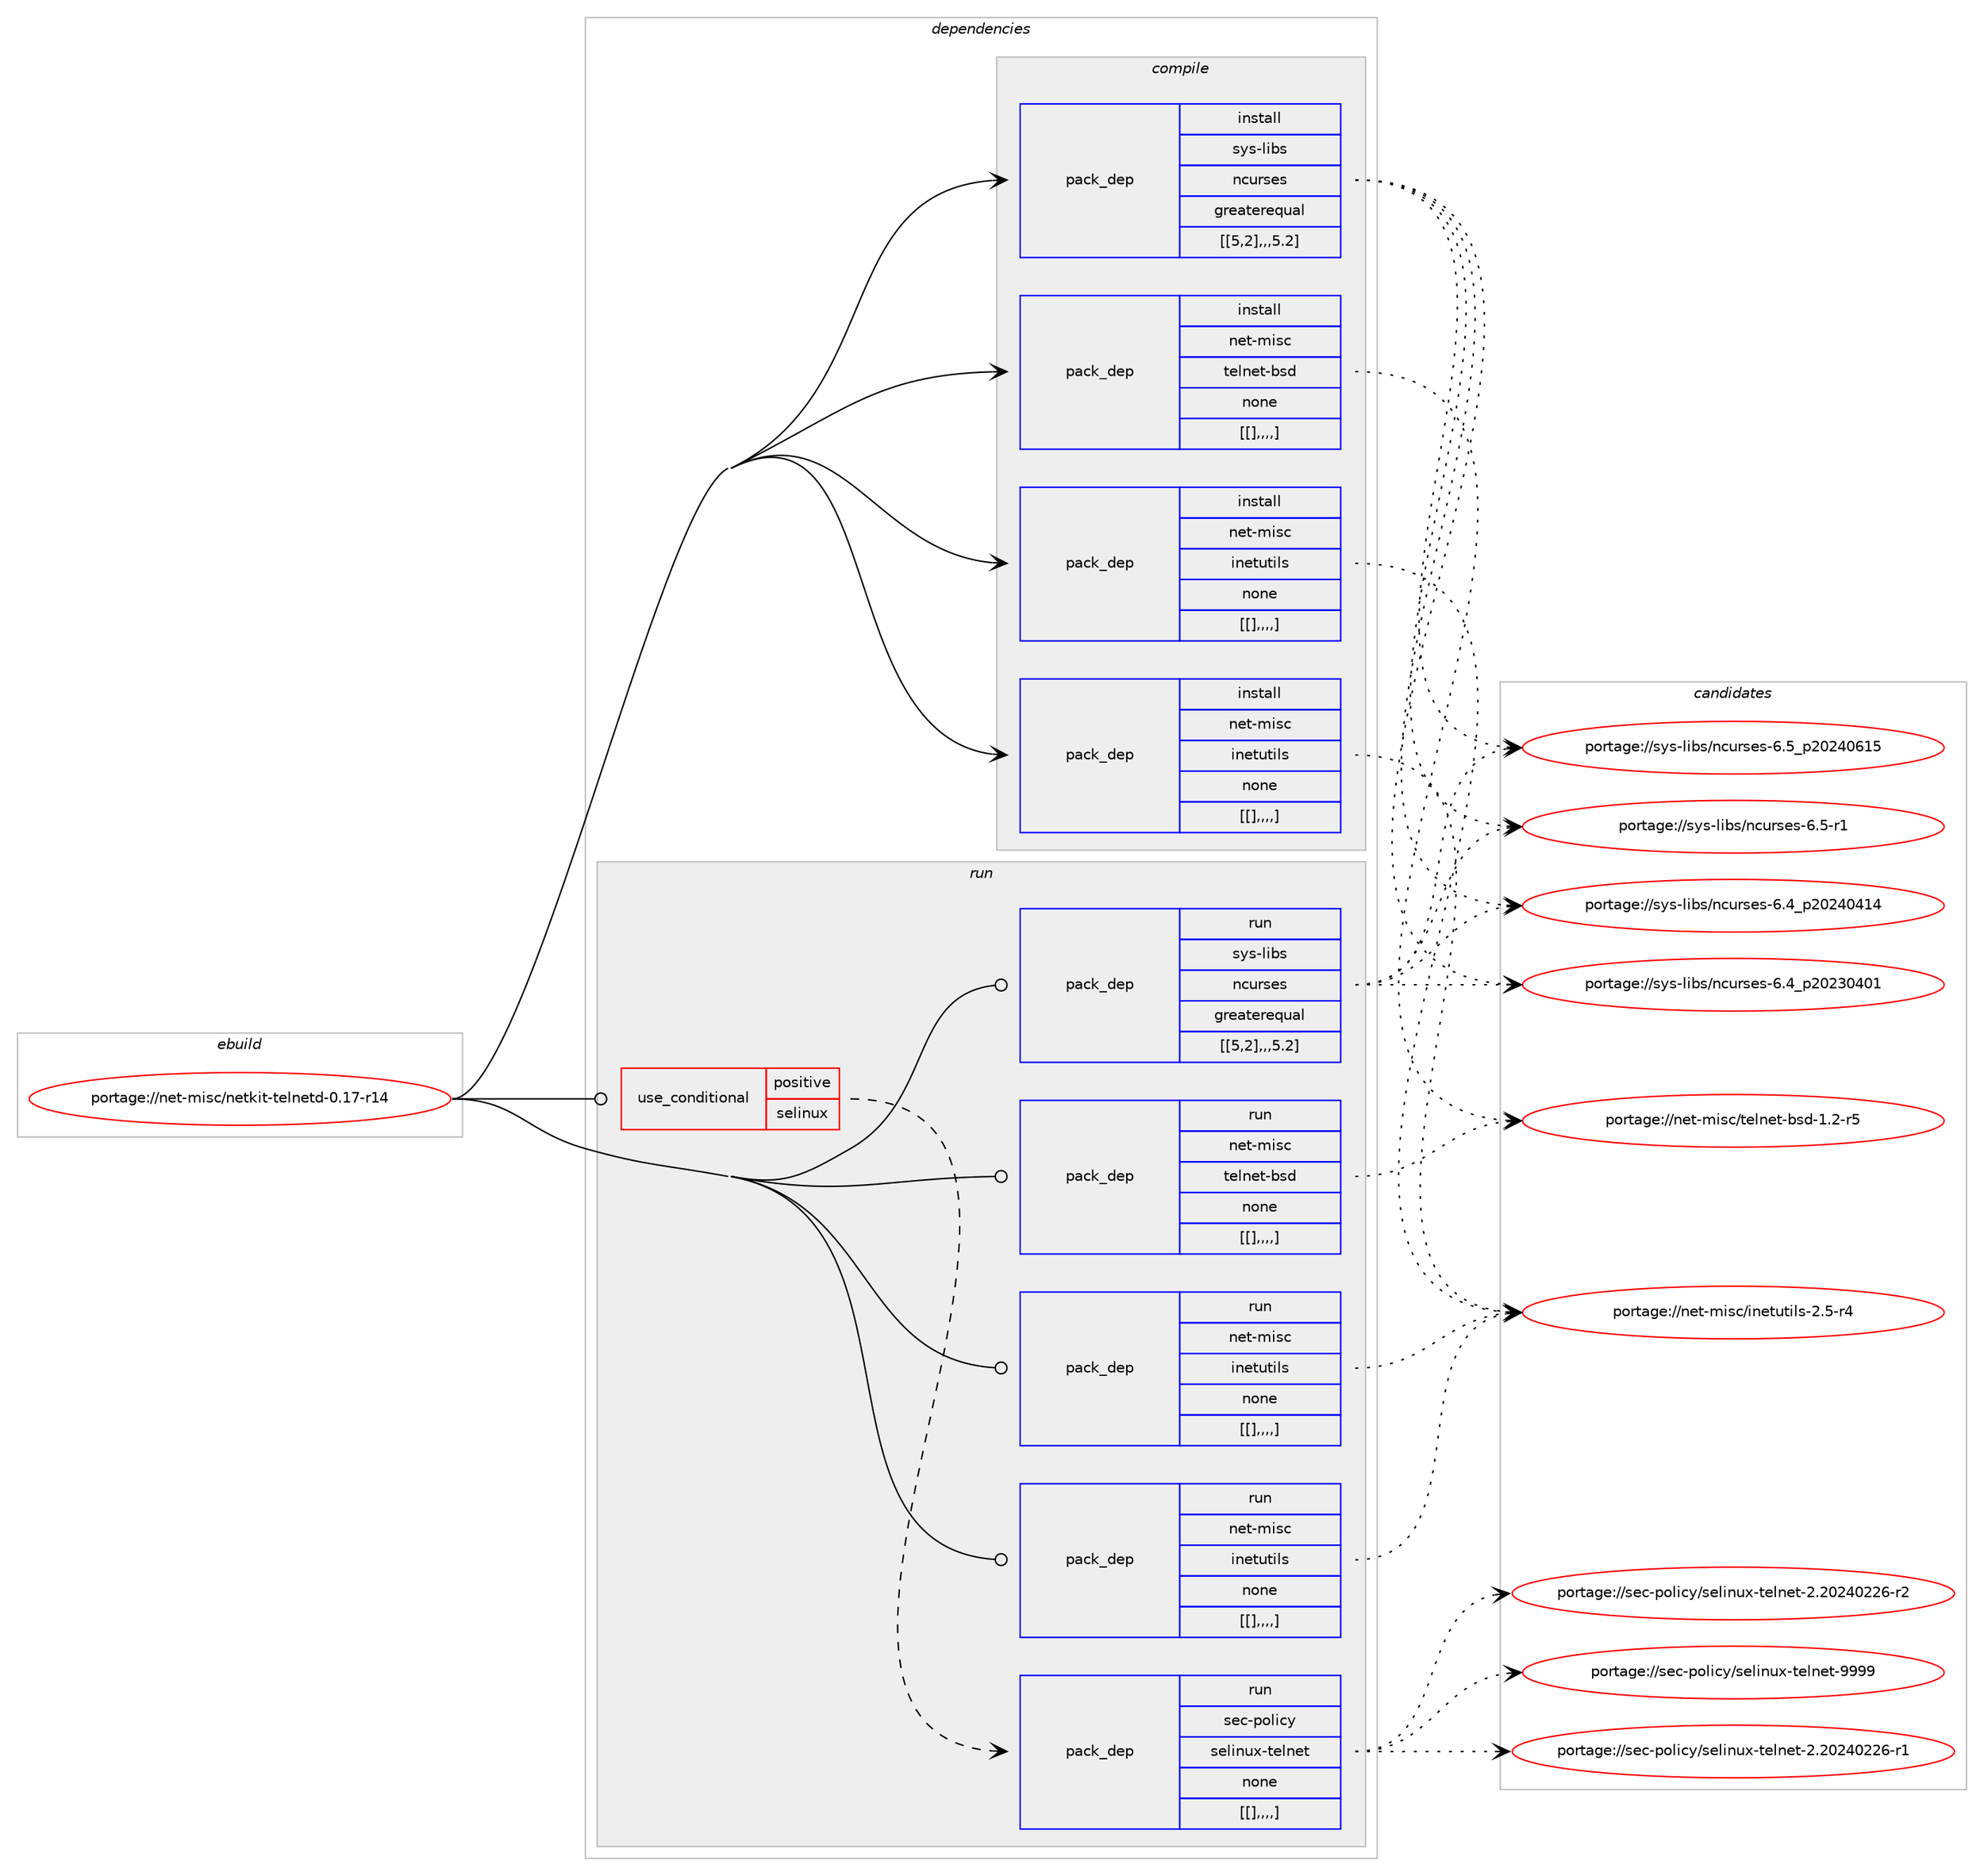 digraph prolog {

# *************
# Graph options
# *************

newrank=true;
concentrate=true;
compound=true;
graph [rankdir=LR,fontname=Helvetica,fontsize=10,ranksep=1.5];#, ranksep=2.5, nodesep=0.2];
edge  [arrowhead=vee];
node  [fontname=Helvetica,fontsize=10];

# **********
# The ebuild
# **********

subgraph cluster_leftcol {
color=gray;
label=<<i>ebuild</i>>;
id [label="portage://net-misc/netkit-telnetd-0.17-r14", color=red, width=4, href="../net-misc/netkit-telnetd-0.17-r14.svg"];
}

# ****************
# The dependencies
# ****************

subgraph cluster_midcol {
color=gray;
label=<<i>dependencies</i>>;
subgraph cluster_compile {
fillcolor="#eeeeee";
style=filled;
label=<<i>compile</i>>;
subgraph pack6208 {
dependency10050 [label=<<TABLE BORDER="0" CELLBORDER="1" CELLSPACING="0" CELLPADDING="4" WIDTH="220"><TR><TD ROWSPAN="6" CELLPADDING="30">pack_dep</TD></TR><TR><TD WIDTH="110">install</TD></TR><TR><TD>sys-libs</TD></TR><TR><TD>ncurses</TD></TR><TR><TD>greaterequal</TD></TR><TR><TD>[[5,2],,,5.2]</TD></TR></TABLE>>, shape=none, color=blue];
}
id:e -> dependency10050:w [weight=20,style="solid",arrowhead="vee"];
subgraph pack6209 {
dependency10051 [label=<<TABLE BORDER="0" CELLBORDER="1" CELLSPACING="0" CELLPADDING="4" WIDTH="220"><TR><TD ROWSPAN="6" CELLPADDING="30">pack_dep</TD></TR><TR><TD WIDTH="110">install</TD></TR><TR><TD>net-misc</TD></TR><TR><TD>inetutils</TD></TR><TR><TD>none</TD></TR><TR><TD>[[],,,,]</TD></TR></TABLE>>, shape=none, color=blue];
}
id:e -> dependency10051:w [weight=20,style="solid",arrowhead="vee"];
subgraph pack6210 {
dependency10052 [label=<<TABLE BORDER="0" CELLBORDER="1" CELLSPACING="0" CELLPADDING="4" WIDTH="220"><TR><TD ROWSPAN="6" CELLPADDING="30">pack_dep</TD></TR><TR><TD WIDTH="110">install</TD></TR><TR><TD>net-misc</TD></TR><TR><TD>inetutils</TD></TR><TR><TD>none</TD></TR><TR><TD>[[],,,,]</TD></TR></TABLE>>, shape=none, color=blue];
}
id:e -> dependency10052:w [weight=20,style="solid",arrowhead="vee"];
subgraph pack6211 {
dependency10053 [label=<<TABLE BORDER="0" CELLBORDER="1" CELLSPACING="0" CELLPADDING="4" WIDTH="220"><TR><TD ROWSPAN="6" CELLPADDING="30">pack_dep</TD></TR><TR><TD WIDTH="110">install</TD></TR><TR><TD>net-misc</TD></TR><TR><TD>telnet-bsd</TD></TR><TR><TD>none</TD></TR><TR><TD>[[],,,,]</TD></TR></TABLE>>, shape=none, color=blue];
}
id:e -> dependency10053:w [weight=20,style="solid",arrowhead="vee"];
}
subgraph cluster_compileandrun {
fillcolor="#eeeeee";
style=filled;
label=<<i>compile and run</i>>;
}
subgraph cluster_run {
fillcolor="#eeeeee";
style=filled;
label=<<i>run</i>>;
subgraph cond3820 {
dependency10054 [label=<<TABLE BORDER="0" CELLBORDER="1" CELLSPACING="0" CELLPADDING="4"><TR><TD ROWSPAN="3" CELLPADDING="10">use_conditional</TD></TR><TR><TD>positive</TD></TR><TR><TD>selinux</TD></TR></TABLE>>, shape=none, color=red];
subgraph pack6212 {
dependency10055 [label=<<TABLE BORDER="0" CELLBORDER="1" CELLSPACING="0" CELLPADDING="4" WIDTH="220"><TR><TD ROWSPAN="6" CELLPADDING="30">pack_dep</TD></TR><TR><TD WIDTH="110">run</TD></TR><TR><TD>sec-policy</TD></TR><TR><TD>selinux-telnet</TD></TR><TR><TD>none</TD></TR><TR><TD>[[],,,,]</TD></TR></TABLE>>, shape=none, color=blue];
}
dependency10054:e -> dependency10055:w [weight=20,style="dashed",arrowhead="vee"];
}
id:e -> dependency10054:w [weight=20,style="solid",arrowhead="odot"];
subgraph pack6213 {
dependency10056 [label=<<TABLE BORDER="0" CELLBORDER="1" CELLSPACING="0" CELLPADDING="4" WIDTH="220"><TR><TD ROWSPAN="6" CELLPADDING="30">pack_dep</TD></TR><TR><TD WIDTH="110">run</TD></TR><TR><TD>sys-libs</TD></TR><TR><TD>ncurses</TD></TR><TR><TD>greaterequal</TD></TR><TR><TD>[[5,2],,,5.2]</TD></TR></TABLE>>, shape=none, color=blue];
}
id:e -> dependency10056:w [weight=20,style="solid",arrowhead="odot"];
subgraph pack6214 {
dependency10057 [label=<<TABLE BORDER="0" CELLBORDER="1" CELLSPACING="0" CELLPADDING="4" WIDTH="220"><TR><TD ROWSPAN="6" CELLPADDING="30">pack_dep</TD></TR><TR><TD WIDTH="110">run</TD></TR><TR><TD>net-misc</TD></TR><TR><TD>inetutils</TD></TR><TR><TD>none</TD></TR><TR><TD>[[],,,,]</TD></TR></TABLE>>, shape=none, color=blue];
}
id:e -> dependency10057:w [weight=20,style="solid",arrowhead="odot"];
subgraph pack6215 {
dependency10058 [label=<<TABLE BORDER="0" CELLBORDER="1" CELLSPACING="0" CELLPADDING="4" WIDTH="220"><TR><TD ROWSPAN="6" CELLPADDING="30">pack_dep</TD></TR><TR><TD WIDTH="110">run</TD></TR><TR><TD>net-misc</TD></TR><TR><TD>inetutils</TD></TR><TR><TD>none</TD></TR><TR><TD>[[],,,,]</TD></TR></TABLE>>, shape=none, color=blue];
}
id:e -> dependency10058:w [weight=20,style="solid",arrowhead="odot"];
subgraph pack6216 {
dependency10059 [label=<<TABLE BORDER="0" CELLBORDER="1" CELLSPACING="0" CELLPADDING="4" WIDTH="220"><TR><TD ROWSPAN="6" CELLPADDING="30">pack_dep</TD></TR><TR><TD WIDTH="110">run</TD></TR><TR><TD>net-misc</TD></TR><TR><TD>telnet-bsd</TD></TR><TR><TD>none</TD></TR><TR><TD>[[],,,,]</TD></TR></TABLE>>, shape=none, color=blue];
}
id:e -> dependency10059:w [weight=20,style="solid",arrowhead="odot"];
}
}

# **************
# The candidates
# **************

subgraph cluster_choices {
rank=same;
color=gray;
label=<<i>candidates</i>>;

subgraph choice6208 {
color=black;
nodesep=1;
choice1151211154510810598115471109911711411510111545544653951125048505248544953 [label="portage://sys-libs/ncurses-6.5_p20240615", color=red, width=4,href="../sys-libs/ncurses-6.5_p20240615.svg"];
choice11512111545108105981154711099117114115101115455446534511449 [label="portage://sys-libs/ncurses-6.5-r1", color=red, width=4,href="../sys-libs/ncurses-6.5-r1.svg"];
choice1151211154510810598115471109911711411510111545544652951125048505248524952 [label="portage://sys-libs/ncurses-6.4_p20240414", color=red, width=4,href="../sys-libs/ncurses-6.4_p20240414.svg"];
choice1151211154510810598115471109911711411510111545544652951125048505148524849 [label="portage://sys-libs/ncurses-6.4_p20230401", color=red, width=4,href="../sys-libs/ncurses-6.4_p20230401.svg"];
dependency10050:e -> choice1151211154510810598115471109911711411510111545544653951125048505248544953:w [style=dotted,weight="100"];
dependency10050:e -> choice11512111545108105981154711099117114115101115455446534511449:w [style=dotted,weight="100"];
dependency10050:e -> choice1151211154510810598115471109911711411510111545544652951125048505248524952:w [style=dotted,weight="100"];
dependency10050:e -> choice1151211154510810598115471109911711411510111545544652951125048505148524849:w [style=dotted,weight="100"];
}
subgraph choice6209 {
color=black;
nodesep=1;
choice110101116451091051159947105110101116117116105108115455046534511452 [label="portage://net-misc/inetutils-2.5-r4", color=red, width=4,href="../net-misc/inetutils-2.5-r4.svg"];
dependency10051:e -> choice110101116451091051159947105110101116117116105108115455046534511452:w [style=dotted,weight="100"];
}
subgraph choice6210 {
color=black;
nodesep=1;
choice110101116451091051159947105110101116117116105108115455046534511452 [label="portage://net-misc/inetutils-2.5-r4", color=red, width=4,href="../net-misc/inetutils-2.5-r4.svg"];
dependency10052:e -> choice110101116451091051159947105110101116117116105108115455046534511452:w [style=dotted,weight="100"];
}
subgraph choice6211 {
color=black;
nodesep=1;
choice1101011164510910511599471161011081101011164598115100454946504511453 [label="portage://net-misc/telnet-bsd-1.2-r5", color=red, width=4,href="../net-misc/telnet-bsd-1.2-r5.svg"];
dependency10053:e -> choice1101011164510910511599471161011081101011164598115100454946504511453:w [style=dotted,weight="100"];
}
subgraph choice6212 {
color=black;
nodesep=1;
choice11510199451121111081059912147115101108105110117120451161011081101011164557575757 [label="portage://sec-policy/selinux-telnet-9999", color=red, width=4,href="../sec-policy/selinux-telnet-9999.svg"];
choice115101994511211110810599121471151011081051101171204511610110811010111645504650485052485050544511450 [label="portage://sec-policy/selinux-telnet-2.20240226-r2", color=red, width=4,href="../sec-policy/selinux-telnet-2.20240226-r2.svg"];
choice115101994511211110810599121471151011081051101171204511610110811010111645504650485052485050544511449 [label="portage://sec-policy/selinux-telnet-2.20240226-r1", color=red, width=4,href="../sec-policy/selinux-telnet-2.20240226-r1.svg"];
dependency10055:e -> choice11510199451121111081059912147115101108105110117120451161011081101011164557575757:w [style=dotted,weight="100"];
dependency10055:e -> choice115101994511211110810599121471151011081051101171204511610110811010111645504650485052485050544511450:w [style=dotted,weight="100"];
dependency10055:e -> choice115101994511211110810599121471151011081051101171204511610110811010111645504650485052485050544511449:w [style=dotted,weight="100"];
}
subgraph choice6213 {
color=black;
nodesep=1;
choice1151211154510810598115471109911711411510111545544653951125048505248544953 [label="portage://sys-libs/ncurses-6.5_p20240615", color=red, width=4,href="../sys-libs/ncurses-6.5_p20240615.svg"];
choice11512111545108105981154711099117114115101115455446534511449 [label="portage://sys-libs/ncurses-6.5-r1", color=red, width=4,href="../sys-libs/ncurses-6.5-r1.svg"];
choice1151211154510810598115471109911711411510111545544652951125048505248524952 [label="portage://sys-libs/ncurses-6.4_p20240414", color=red, width=4,href="../sys-libs/ncurses-6.4_p20240414.svg"];
choice1151211154510810598115471109911711411510111545544652951125048505148524849 [label="portage://sys-libs/ncurses-6.4_p20230401", color=red, width=4,href="../sys-libs/ncurses-6.4_p20230401.svg"];
dependency10056:e -> choice1151211154510810598115471109911711411510111545544653951125048505248544953:w [style=dotted,weight="100"];
dependency10056:e -> choice11512111545108105981154711099117114115101115455446534511449:w [style=dotted,weight="100"];
dependency10056:e -> choice1151211154510810598115471109911711411510111545544652951125048505248524952:w [style=dotted,weight="100"];
dependency10056:e -> choice1151211154510810598115471109911711411510111545544652951125048505148524849:w [style=dotted,weight="100"];
}
subgraph choice6214 {
color=black;
nodesep=1;
choice110101116451091051159947105110101116117116105108115455046534511452 [label="portage://net-misc/inetutils-2.5-r4", color=red, width=4,href="../net-misc/inetutils-2.5-r4.svg"];
dependency10057:e -> choice110101116451091051159947105110101116117116105108115455046534511452:w [style=dotted,weight="100"];
}
subgraph choice6215 {
color=black;
nodesep=1;
choice110101116451091051159947105110101116117116105108115455046534511452 [label="portage://net-misc/inetutils-2.5-r4", color=red, width=4,href="../net-misc/inetutils-2.5-r4.svg"];
dependency10058:e -> choice110101116451091051159947105110101116117116105108115455046534511452:w [style=dotted,weight="100"];
}
subgraph choice6216 {
color=black;
nodesep=1;
choice1101011164510910511599471161011081101011164598115100454946504511453 [label="portage://net-misc/telnet-bsd-1.2-r5", color=red, width=4,href="../net-misc/telnet-bsd-1.2-r5.svg"];
dependency10059:e -> choice1101011164510910511599471161011081101011164598115100454946504511453:w [style=dotted,weight="100"];
}
}

}
